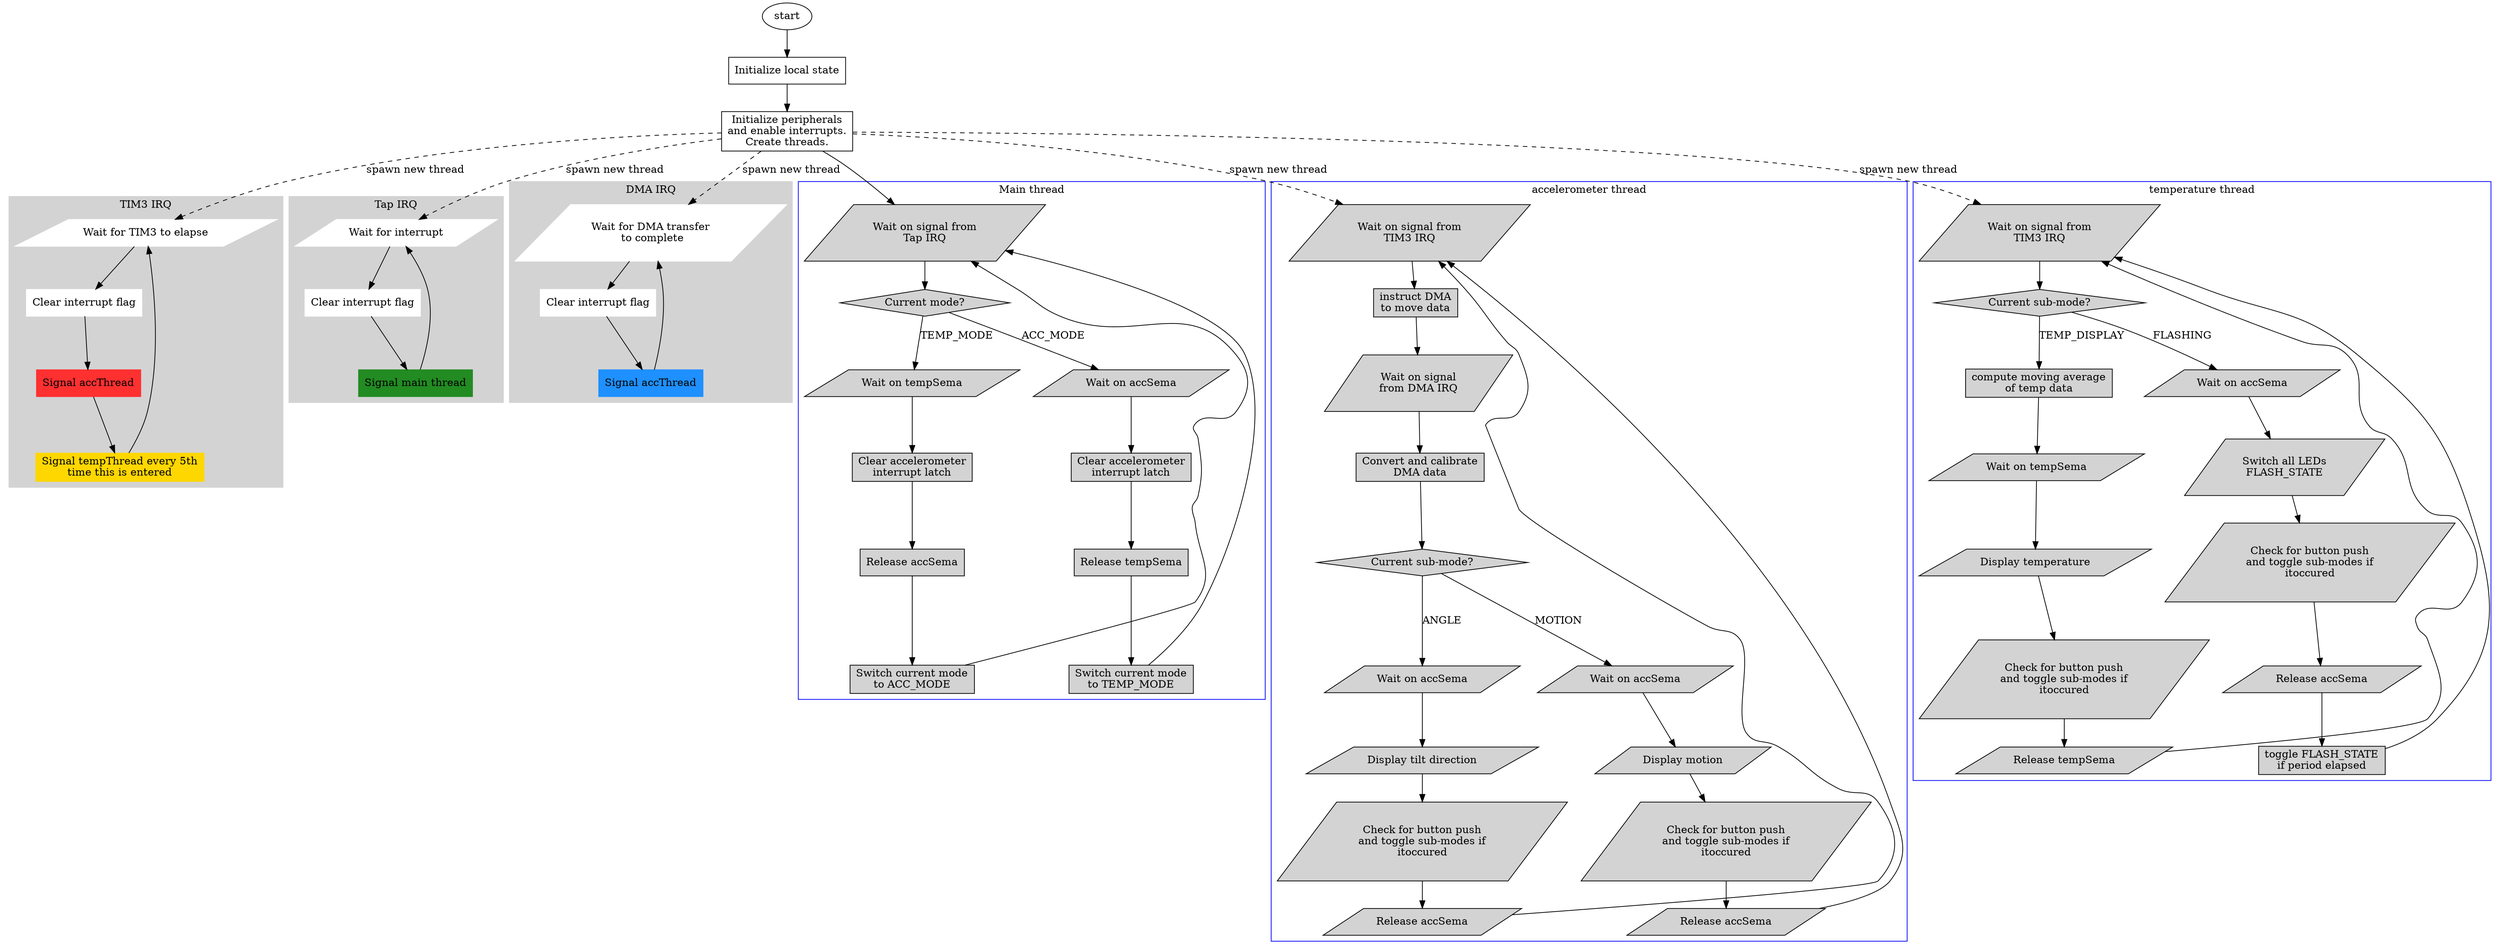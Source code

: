 digraph mainFlowchart {

	node [shape=box];
	initA [label="Initialize local state"];
	initB [label="Initialize peripherals\nand enable interrupts.\nCreate threads."];

	start [shape=oval]
	start -> initA -> initB;
	
	subgraph cluster_time_irq{
		style=filled;
		color=lightgrey;
		node [style=filled,color=white];
		ti0 [shape=parallelogram, label = "Wait for TIM3 to elapse"];
		ti1 [label="Clear interrupt flag"];
		ti2 [label="Signal accThread", color=firebrick1];
		ti3 [label="Signal tempThread every 5th\ntime this is entered", color=gold];
		ti0 -> ti1 -> ti2 -> ti3;
		ti3 -> ti0 [contraint=false];
		label = "TIM3 IRQ";
	}
	
	subgraph cluster_tap_irq{
		style=filled;
		color=lightgrey;
		node [style=filled,color=white];
		ta0 [shape=parallelogram, label = "Wait for interrupt"];
		ta1 [label="Clear interrupt flag"];
		ta2 [label="Signal main thread", color=forestgreen];
		ta0 -> ta1 -> ta2;
		ta2 -> ta0 [contraint=false];
		label = "Tap IRQ";
	}
	
	subgraph cluster_dma_irq{
		style=filled;
		color=lightgrey;
		node [style=filled,color=white];
		d0 [shape=parallelogram, label = "Wait for DMA transfer\n to complete"];
		d1 [label="Clear interrupt flag"];
		d2 [label="Signal accThread", color=dodgerblue];
		d0 -> d1 -> d2;
		d2 -> d0 [contraint=false];
		label = "DMA IRQ";
	}

	subgraph cluster_main {
		node [style=filled];
		m0 [label="Wait on signal from\nTap IRQ", shape=parallelogram];
		m1 [label="Current mode?", shape=diamond];
		m0 -> m1;
		
		ma2 [label="Wait on tempSema", shape=parallelogram];
		ma3 [label="Clear accelerometer\ninterrupt latch"];
		ma4 [label="Release accSema"];
		ma5 [label="Switch current mode\nto ACC_MODE"];
		ma2 -> ma3 -> ma4 -> ma5;
		
		mb2 [label="Wait on accSema", shape=parallelogram];
		mb3 [label="Clear accelerometer\ninterrupt latch"];
		mb4 [label="Release tempSema"];
		mb5 [label="Switch current mode\nto TEMP_MODE"];
		mb2 -> mb3 -> mb4 -> mb5;

		
		m1 -> ma2 [label="TEMP_MODE"];
		m1 -> mb2 [label="ACC_MODE"];
		
		ma5 -> m0 [constraint=false]
		mb5 -> m0 [constraint=false]
		
		label = "Main thread";
		color=blue
	}
	
	subgraph cluster_accThread {
		node [style=filled];
		a0 [label="Wait on signal from\nTIM3 IRQ", shape=parallelogram];
		a1 [label="instruct DMA\nto move data"];
		a2 [label="Wait on signal\nfrom DMA IRQ", shape=parallelogram];
		a3 [label="Convert and calibrate\nDMA data"];
		a4 [label="Current sub-mode?", shape=diamond]
		a0->a1->a2->a3->a4;
		
		aa5 [label="Wait on accSema", shape=parallelogram]
		aa6 [label="Display tilt direction", shape=parallelogram];
		aa7 [label="Check for button push\nand toggle sub-modes if\nitoccured", shape=parallelogram];
		aa8 [label="Release accSema", shape=parallelogram];
		aa5->aa6->aa7->aa8;
		
		ab5 [label="Wait on accSema", shape=parallelogram]
		ab6 [label="Display motion", shape=parallelogram];
		ab7 [label="Check for button push\nand toggle sub-modes if\nitoccured", shape=parallelogram];
		ab8 [label="Release accSema", shape=parallelogram];
		ab5->ab6->ab7->ab8;

		
		a4 -> aa5 [label="ANGLE"];
		a4 -> ab5 [label="MOTION"];
		
		aa8 -> a0 [constraint=false];
		ab8 -> a0 [constraint=false];

		
		label = "accelerometer thread";
		color=blue
	}
	
	subgraph cluster_tempThread {
		node [style=filled];
		
		h0 [label="Wait on signal from\nTIM3 IRQ", shape=parallelogram];
		h1 [label="Current sub-mode?", shape=diamond]
		h0->h1;
		
		ha2 [label="compute moving average\nof temp data"]
		ha3 [label="Wait on tempSema", shape=parallelogram]
		ha4 [label="Display temperature", shape=parallelogram];
		ha5 [label="Check for button push\nand toggle sub-modes if\nitoccured", shape=parallelogram];
		ha6 [label="Release tempSema", shape=parallelogram];
		ha2->ha3->ha4->ha5->ha6;
		
		hb2 [label="Wait on accSema", shape=parallelogram]
		hb3 [label="Switch all LEDs\nFLASH_STATE", shape=parallelogram];
		hb4 [label="Check for button push\nand toggle sub-modes if\nitoccured", shape=parallelogram];
		hb5 [label="Release accSema", shape=parallelogram];
		hb6 [label="toggle FLASH_STATE\nif period elapsed"];
		hb2->hb3->hb4->hb5->hb6;

		h1 -> ha2 [label="TEMP_DISPLAY"];
		h1 -> hb2 [label="FLASHING"];
	
		ha6 -> h0 [constraint=false];
		hb6 -> h0 [constraint=false];

		
		label = "temperature thread";
		color=blue
	}
	
	initB -> ti0 [style=dashed, label="spawn new thread"];
	initB -> ta0 [style=dashed, label="spawn new thread"];
	initB -> d0 [style=dashed, label="spawn new thread"];
	initB -> a0 [style=dashed, label="spawn new thread"];
	initB -> h0 [style=dashed, label="spawn new thread"];
	initB -> m0;
}